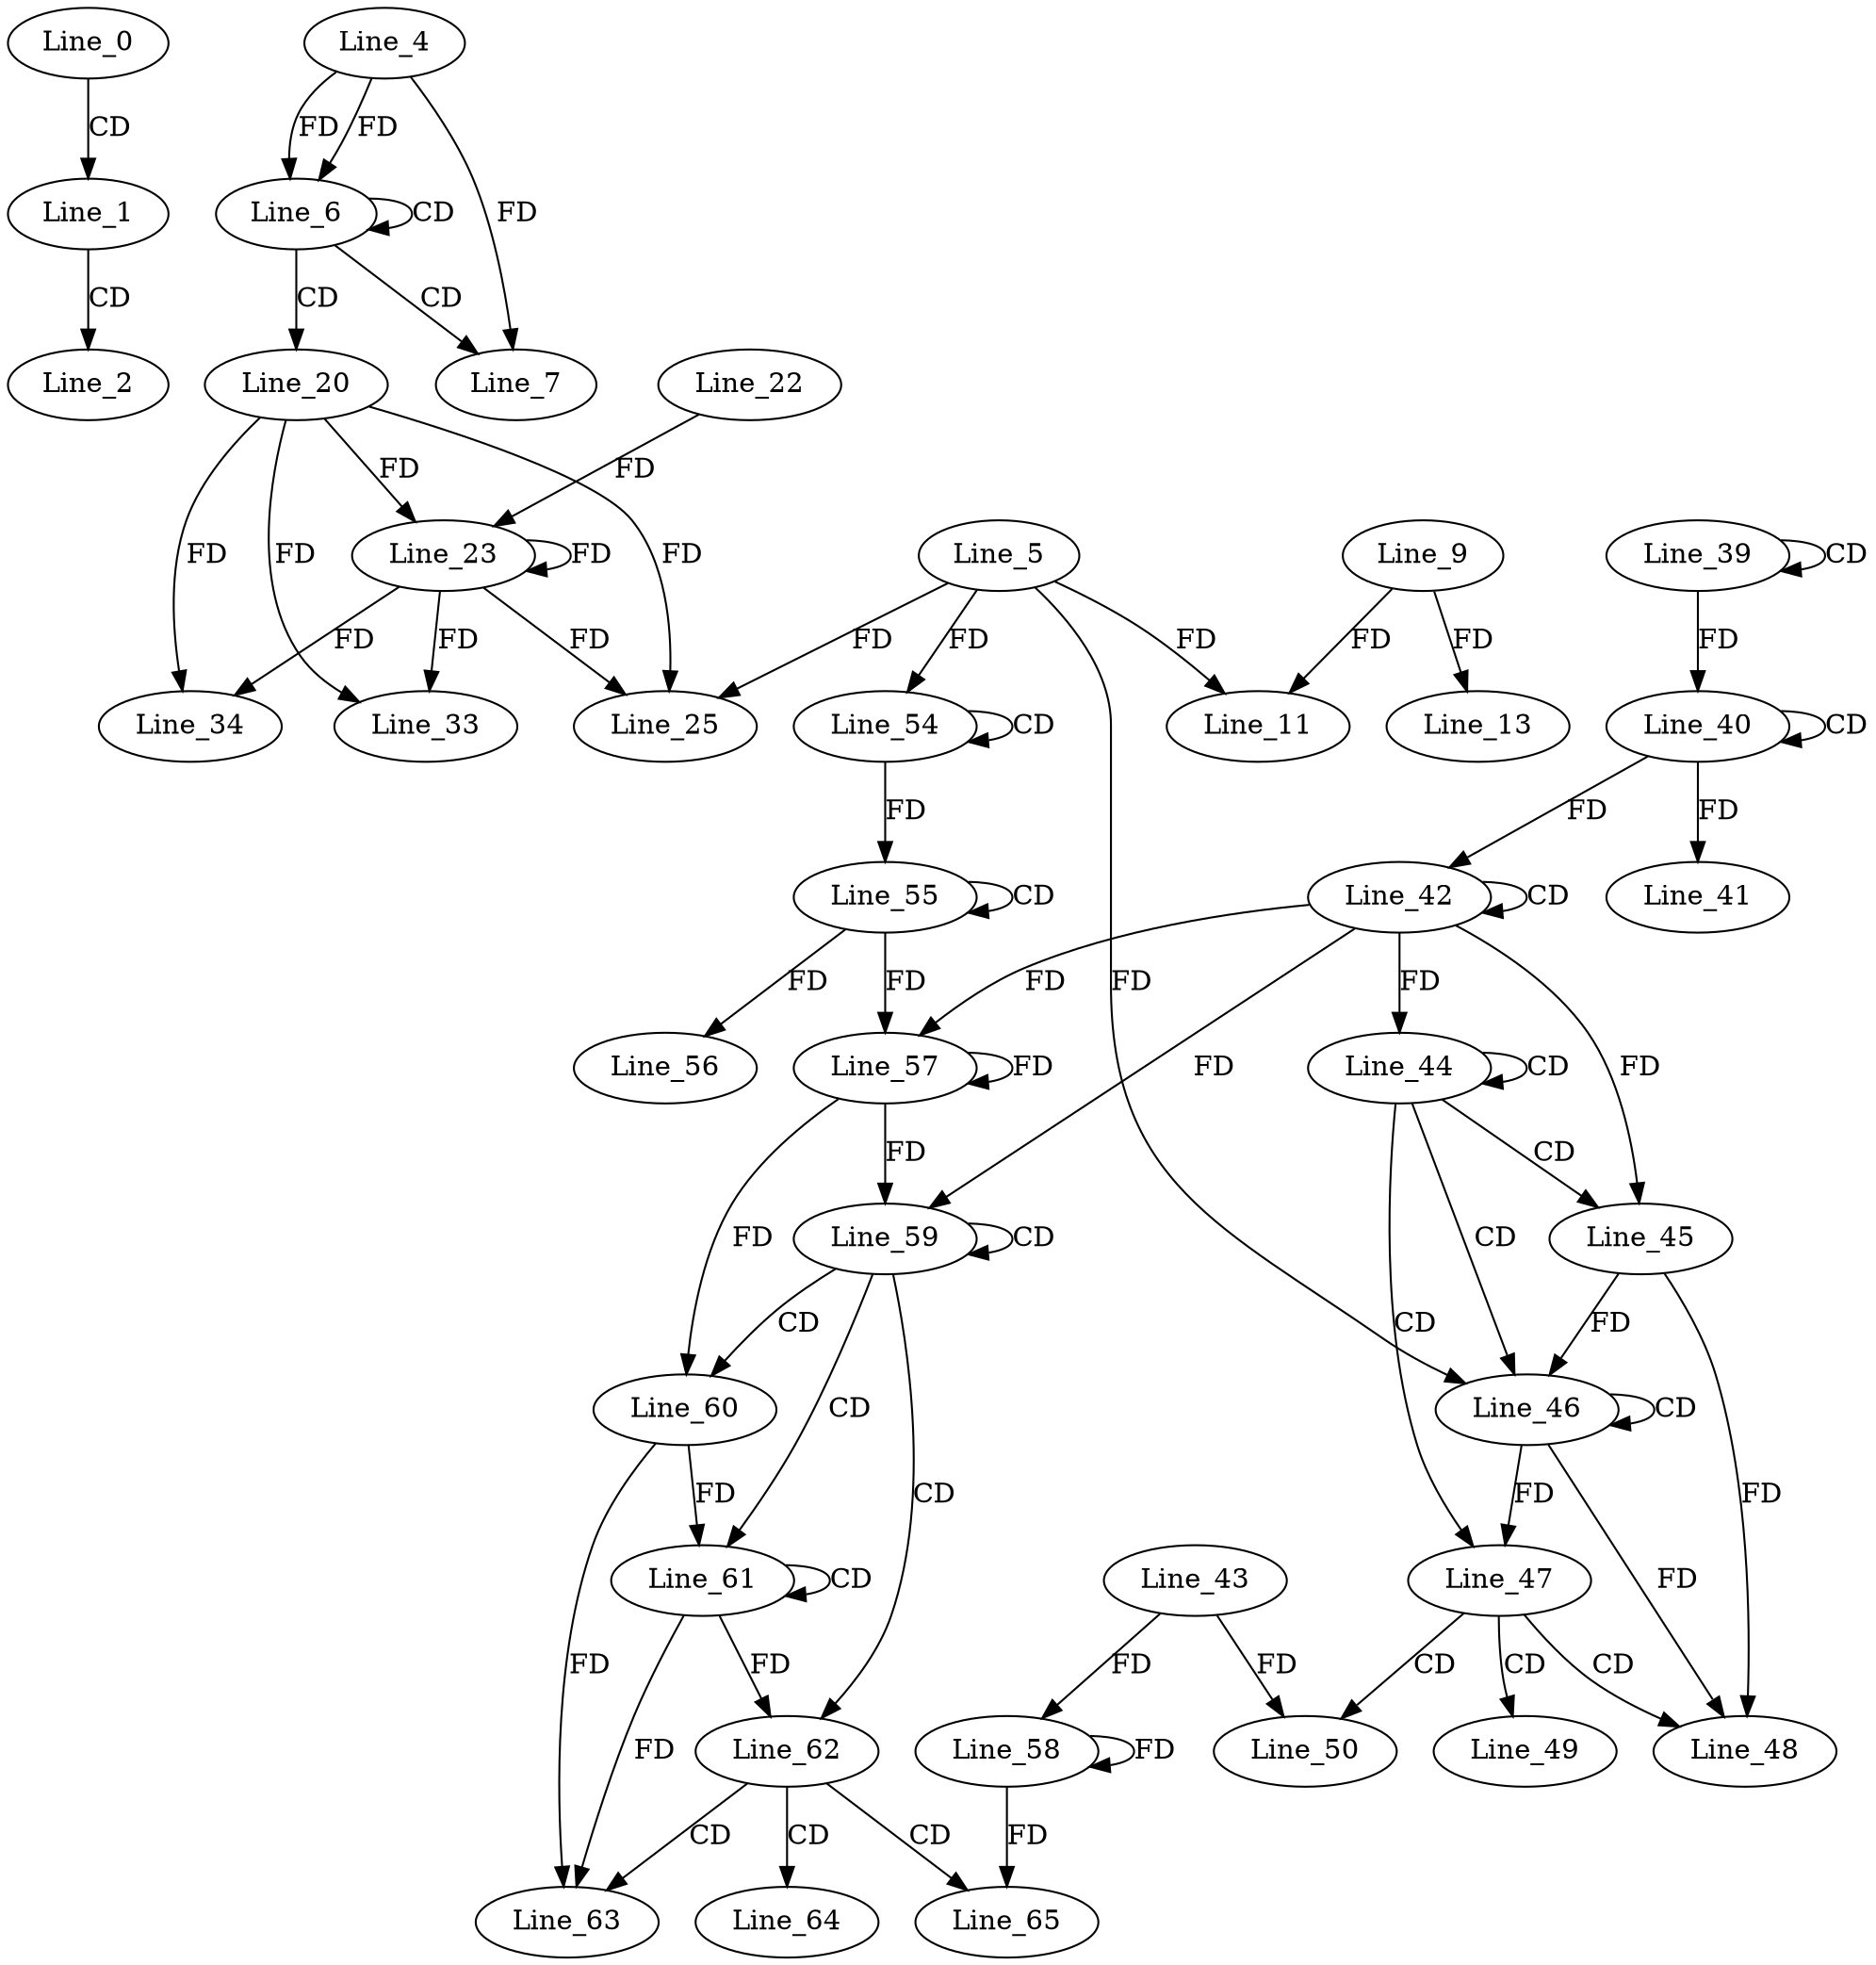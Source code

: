 digraph G {
  Line_0;
  Line_1;
  Line_2;
  Line_4;
  Line_6;
  Line_6;
  Line_7;
  Line_7;
  Line_5;
  Line_11;
  Line_9;
  Line_13;
  Line_20;
  Line_23;
  Line_22;
  Line_23;
  Line_25;
  Line_33;
  Line_34;
  Line_39;
  Line_39;
  Line_40;
  Line_40;
  Line_41;
  Line_42;
  Line_42;
  Line_44;
  Line_44;
  Line_45;
  Line_45;
  Line_46;
  Line_46;
  Line_47;
  Line_48;
  Line_49;
  Line_50;
  Line_43;
  Line_54;
  Line_54;
  Line_55;
  Line_55;
  Line_56;
  Line_57;
  Line_57;
  Line_58;
  Line_59;
  Line_59;
  Line_60;
  Line_60;
  Line_61;
  Line_61;
  Line_62;
  Line_63;
  Line_64;
  Line_65;
  Line_0 -> Line_1 [ label="CD" ];
  Line_1 -> Line_2 [ label="CD" ];
  Line_4 -> Line_6 [ label="FD" ];
  Line_6 -> Line_6 [ label="CD" ];
  Line_4 -> Line_6 [ label="FD" ];
  Line_6 -> Line_7 [ label="CD" ];
  Line_4 -> Line_7 [ label="FD" ];
  Line_5 -> Line_11 [ label="FD" ];
  Line_9 -> Line_11 [ label="FD" ];
  Line_9 -> Line_13 [ label="FD" ];
  Line_6 -> Line_20 [ label="CD" ];
  Line_20 -> Line_23 [ label="FD" ];
  Line_23 -> Line_23 [ label="FD" ];
  Line_22 -> Line_23 [ label="FD" ];
  Line_5 -> Line_25 [ label="FD" ];
  Line_20 -> Line_25 [ label="FD" ];
  Line_23 -> Line_25 [ label="FD" ];
  Line_20 -> Line_33 [ label="FD" ];
  Line_23 -> Line_33 [ label="FD" ];
  Line_20 -> Line_34 [ label="FD" ];
  Line_23 -> Line_34 [ label="FD" ];
  Line_39 -> Line_39 [ label="CD" ];
  Line_40 -> Line_40 [ label="CD" ];
  Line_39 -> Line_40 [ label="FD" ];
  Line_40 -> Line_41 [ label="FD" ];
  Line_42 -> Line_42 [ label="CD" ];
  Line_40 -> Line_42 [ label="FD" ];
  Line_44 -> Line_44 [ label="CD" ];
  Line_42 -> Line_44 [ label="FD" ];
  Line_44 -> Line_45 [ label="CD" ];
  Line_42 -> Line_45 [ label="FD" ];
  Line_44 -> Line_46 [ label="CD" ];
  Line_46 -> Line_46 [ label="CD" ];
  Line_5 -> Line_46 [ label="FD" ];
  Line_45 -> Line_46 [ label="FD" ];
  Line_44 -> Line_47 [ label="CD" ];
  Line_46 -> Line_47 [ label="FD" ];
  Line_47 -> Line_48 [ label="CD" ];
  Line_45 -> Line_48 [ label="FD" ];
  Line_46 -> Line_48 [ label="FD" ];
  Line_47 -> Line_49 [ label="CD" ];
  Line_47 -> Line_50 [ label="CD" ];
  Line_43 -> Line_50 [ label="FD" ];
  Line_54 -> Line_54 [ label="CD" ];
  Line_5 -> Line_54 [ label="FD" ];
  Line_55 -> Line_55 [ label="CD" ];
  Line_54 -> Line_55 [ label="FD" ];
  Line_55 -> Line_56 [ label="FD" ];
  Line_42 -> Line_57 [ label="FD" ];
  Line_57 -> Line_57 [ label="FD" ];
  Line_55 -> Line_57 [ label="FD" ];
  Line_43 -> Line_58 [ label="FD" ];
  Line_58 -> Line_58 [ label="FD" ];
  Line_59 -> Line_59 [ label="CD" ];
  Line_42 -> Line_59 [ label="FD" ];
  Line_57 -> Line_59 [ label="FD" ];
  Line_59 -> Line_60 [ label="CD" ];
  Line_57 -> Line_60 [ label="FD" ];
  Line_59 -> Line_61 [ label="CD" ];
  Line_61 -> Line_61 [ label="CD" ];
  Line_60 -> Line_61 [ label="FD" ];
  Line_59 -> Line_62 [ label="CD" ];
  Line_61 -> Line_62 [ label="FD" ];
  Line_62 -> Line_63 [ label="CD" ];
  Line_60 -> Line_63 [ label="FD" ];
  Line_61 -> Line_63 [ label="FD" ];
  Line_62 -> Line_64 [ label="CD" ];
  Line_62 -> Line_65 [ label="CD" ];
  Line_58 -> Line_65 [ label="FD" ];
}
